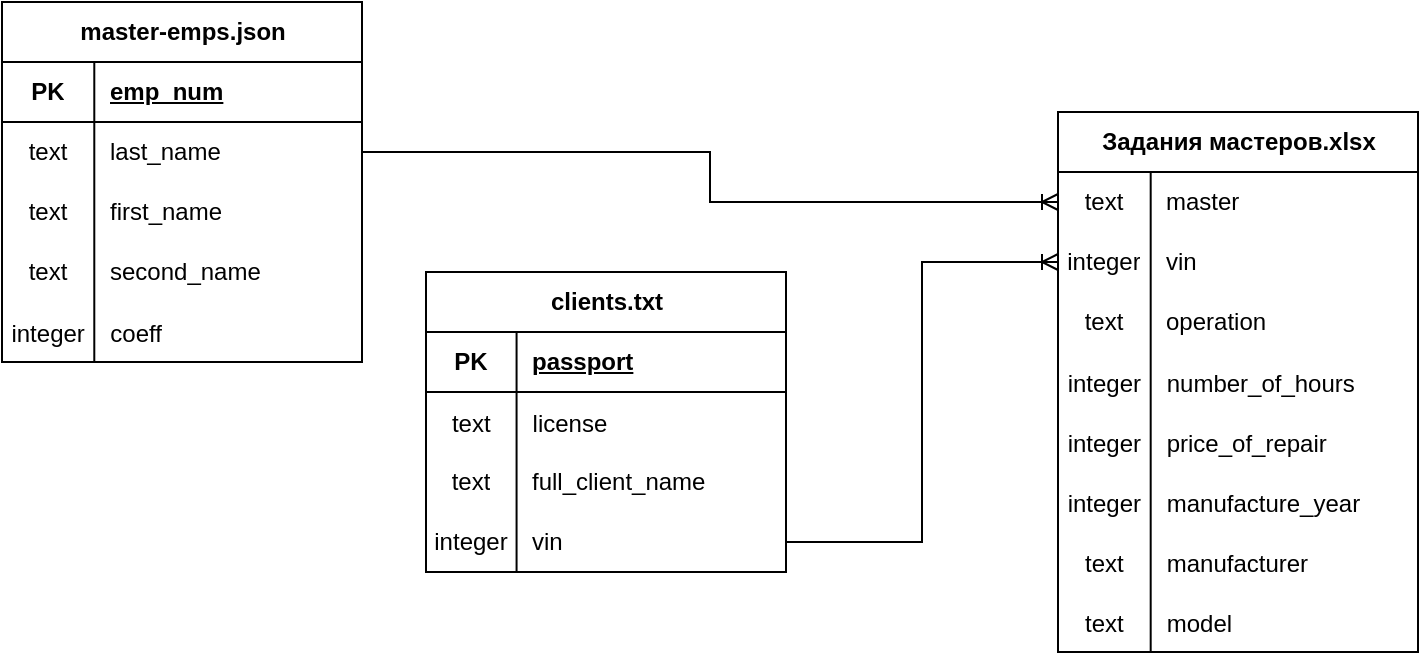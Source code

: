 <mxfile version="26.1.1">
  <diagram name="Страница — 1" id="oDpgG96rJYEBg8DNex0P">
    <mxGraphModel dx="988" dy="553" grid="0" gridSize="10" guides="1" tooltips="1" connect="1" arrows="1" fold="1" page="1" pageScale="1" pageWidth="827" pageHeight="1169" math="0" shadow="0">
      <root>
        <mxCell id="0" />
        <mxCell id="1" parent="0" />
        <mxCell id="0b7gcQ_teyY_5R-YkqwQ-1" value="master-emps.json" style="shape=table;startSize=30;container=1;collapsible=1;childLayout=tableLayout;fixedRows=1;rowLines=0;fontStyle=1;align=center;resizeLast=1;html=1;" parent="1" vertex="1">
          <mxGeometry x="50" y="15" width="180" height="180" as="geometry" />
        </mxCell>
        <mxCell id="0b7gcQ_teyY_5R-YkqwQ-2" value="" style="shape=tableRow;horizontal=0;startSize=0;swimlaneHead=0;swimlaneBody=0;fillColor=none;collapsible=0;dropTarget=0;points=[[0,0.5],[1,0.5]];portConstraint=eastwest;top=0;left=0;right=0;bottom=1;" parent="0b7gcQ_teyY_5R-YkqwQ-1" vertex="1">
          <mxGeometry y="30" width="180" height="30" as="geometry" />
        </mxCell>
        <mxCell id="0b7gcQ_teyY_5R-YkqwQ-3" value="PK" style="shape=partialRectangle;connectable=0;fillColor=none;top=0;left=0;bottom=0;right=0;fontStyle=1;overflow=hidden;whiteSpace=wrap;html=1;" parent="0b7gcQ_teyY_5R-YkqwQ-2" vertex="1">
          <mxGeometry width="46.143" height="30" as="geometry">
            <mxRectangle width="46.143" height="30" as="alternateBounds" />
          </mxGeometry>
        </mxCell>
        <mxCell id="0b7gcQ_teyY_5R-YkqwQ-4" value="emp_num" style="shape=partialRectangle;connectable=0;fillColor=none;top=0;left=0;bottom=0;right=0;align=left;spacingLeft=6;fontStyle=5;overflow=hidden;whiteSpace=wrap;html=1;" parent="0b7gcQ_teyY_5R-YkqwQ-2" vertex="1">
          <mxGeometry x="46.143" width="133.857" height="30" as="geometry">
            <mxRectangle width="133.857" height="30" as="alternateBounds" />
          </mxGeometry>
        </mxCell>
        <mxCell id="0b7gcQ_teyY_5R-YkqwQ-5" value="" style="shape=tableRow;horizontal=0;startSize=0;swimlaneHead=0;swimlaneBody=0;fillColor=none;collapsible=0;dropTarget=0;points=[[0,0.5],[1,0.5]];portConstraint=eastwest;top=0;left=0;right=0;bottom=0;" parent="0b7gcQ_teyY_5R-YkqwQ-1" vertex="1">
          <mxGeometry y="60" width="180" height="30" as="geometry" />
        </mxCell>
        <mxCell id="0b7gcQ_teyY_5R-YkqwQ-6" value="text" style="shape=partialRectangle;connectable=0;fillColor=none;top=0;left=0;bottom=0;right=0;editable=1;overflow=hidden;whiteSpace=wrap;html=1;" parent="0b7gcQ_teyY_5R-YkqwQ-5" vertex="1">
          <mxGeometry width="46.143" height="30" as="geometry">
            <mxRectangle width="46.143" height="30" as="alternateBounds" />
          </mxGeometry>
        </mxCell>
        <mxCell id="0b7gcQ_teyY_5R-YkqwQ-7" value="last_name" style="shape=partialRectangle;connectable=0;fillColor=none;top=0;left=0;bottom=0;right=0;align=left;spacingLeft=6;overflow=hidden;whiteSpace=wrap;html=1;" parent="0b7gcQ_teyY_5R-YkqwQ-5" vertex="1">
          <mxGeometry x="46.143" width="133.857" height="30" as="geometry">
            <mxRectangle width="133.857" height="30" as="alternateBounds" />
          </mxGeometry>
        </mxCell>
        <mxCell id="0b7gcQ_teyY_5R-YkqwQ-8" value="" style="shape=tableRow;horizontal=0;startSize=0;swimlaneHead=0;swimlaneBody=0;fillColor=none;collapsible=0;dropTarget=0;points=[[0,0.5],[1,0.5]];portConstraint=eastwest;top=0;left=0;right=0;bottom=0;" parent="0b7gcQ_teyY_5R-YkqwQ-1" vertex="1">
          <mxGeometry y="90" width="180" height="30" as="geometry" />
        </mxCell>
        <mxCell id="0b7gcQ_teyY_5R-YkqwQ-9" value="text" style="shape=partialRectangle;connectable=0;fillColor=none;top=0;left=0;bottom=0;right=0;editable=1;overflow=hidden;whiteSpace=wrap;html=1;" parent="0b7gcQ_teyY_5R-YkqwQ-8" vertex="1">
          <mxGeometry width="46.143" height="30" as="geometry">
            <mxRectangle width="46.143" height="30" as="alternateBounds" />
          </mxGeometry>
        </mxCell>
        <mxCell id="0b7gcQ_teyY_5R-YkqwQ-10" value="first_name" style="shape=partialRectangle;connectable=0;fillColor=none;top=0;left=0;bottom=0;right=0;align=left;spacingLeft=6;overflow=hidden;whiteSpace=wrap;html=1;" parent="0b7gcQ_teyY_5R-YkqwQ-8" vertex="1">
          <mxGeometry x="46.143" width="133.857" height="30" as="geometry">
            <mxRectangle width="133.857" height="30" as="alternateBounds" />
          </mxGeometry>
        </mxCell>
        <mxCell id="0b7gcQ_teyY_5R-YkqwQ-11" value="" style="shape=tableRow;horizontal=0;startSize=0;swimlaneHead=0;swimlaneBody=0;fillColor=none;collapsible=0;dropTarget=0;points=[[0,0.5],[1,0.5]];portConstraint=eastwest;top=0;left=0;right=0;bottom=0;" parent="0b7gcQ_teyY_5R-YkqwQ-1" vertex="1">
          <mxGeometry y="120" width="180" height="30" as="geometry" />
        </mxCell>
        <mxCell id="0b7gcQ_teyY_5R-YkqwQ-12" value="text" style="shape=partialRectangle;connectable=0;fillColor=none;top=0;left=0;bottom=0;right=0;editable=1;overflow=hidden;whiteSpace=wrap;html=1;" parent="0b7gcQ_teyY_5R-YkqwQ-11" vertex="1">
          <mxGeometry width="46.143" height="30" as="geometry">
            <mxRectangle width="46.143" height="30" as="alternateBounds" />
          </mxGeometry>
        </mxCell>
        <mxCell id="0b7gcQ_teyY_5R-YkqwQ-13" value="second_name" style="shape=partialRectangle;connectable=0;fillColor=none;top=0;left=0;bottom=0;right=0;align=left;spacingLeft=6;overflow=hidden;whiteSpace=wrap;html=1;" parent="0b7gcQ_teyY_5R-YkqwQ-11" vertex="1">
          <mxGeometry x="46.143" width="133.857" height="30" as="geometry">
            <mxRectangle width="133.857" height="30" as="alternateBounds" />
          </mxGeometry>
        </mxCell>
        <mxCell id="0b7gcQ_teyY_5R-YkqwQ-14" value="" style="shape=tableRow;horizontal=0;startSize=0;swimlaneHead=0;swimlaneBody=0;fillColor=none;collapsible=0;dropTarget=0;points=[[0,0.5],[1,0.5]];portConstraint=eastwest;top=0;left=0;right=0;bottom=0;" parent="0b7gcQ_teyY_5R-YkqwQ-1" vertex="1">
          <mxGeometry y="150" width="180" height="30" as="geometry" />
        </mxCell>
        <mxCell id="0b7gcQ_teyY_5R-YkqwQ-15" value="integer" style="shape=partialRectangle;connectable=0;fillColor=none;top=0;left=0;bottom=0;right=0;editable=1;overflow=hidden;" parent="0b7gcQ_teyY_5R-YkqwQ-14" vertex="1">
          <mxGeometry width="46.143" height="30" as="geometry">
            <mxRectangle width="46.143" height="30" as="alternateBounds" />
          </mxGeometry>
        </mxCell>
        <mxCell id="0b7gcQ_teyY_5R-YkqwQ-16" value="coeff" style="shape=partialRectangle;connectable=0;fillColor=none;top=0;left=0;bottom=0;right=0;align=left;spacingLeft=6;overflow=hidden;" parent="0b7gcQ_teyY_5R-YkqwQ-14" vertex="1">
          <mxGeometry x="46.143" width="133.857" height="30" as="geometry">
            <mxRectangle width="133.857" height="30" as="alternateBounds" />
          </mxGeometry>
        </mxCell>
        <mxCell id="0b7gcQ_teyY_5R-YkqwQ-17" value="clients.txt" style="shape=table;startSize=30;container=1;collapsible=1;childLayout=tableLayout;fixedRows=1;rowLines=0;fontStyle=1;align=center;resizeLast=1;html=1;" parent="1" vertex="1">
          <mxGeometry x="262" y="150" width="180" height="150" as="geometry" />
        </mxCell>
        <mxCell id="0b7gcQ_teyY_5R-YkqwQ-18" value="" style="shape=tableRow;horizontal=0;startSize=0;swimlaneHead=0;swimlaneBody=0;fillColor=none;collapsible=0;dropTarget=0;points=[[0,0.5],[1,0.5]];portConstraint=eastwest;top=0;left=0;right=0;bottom=1;" parent="0b7gcQ_teyY_5R-YkqwQ-17" vertex="1">
          <mxGeometry y="30" width="180" height="30" as="geometry" />
        </mxCell>
        <mxCell id="0b7gcQ_teyY_5R-YkqwQ-19" value="PK" style="shape=partialRectangle;connectable=0;fillColor=none;top=0;left=0;bottom=0;right=0;fontStyle=1;overflow=hidden;whiteSpace=wrap;html=1;" parent="0b7gcQ_teyY_5R-YkqwQ-18" vertex="1">
          <mxGeometry width="45.286" height="30" as="geometry">
            <mxRectangle width="45.286" height="30" as="alternateBounds" />
          </mxGeometry>
        </mxCell>
        <mxCell id="0b7gcQ_teyY_5R-YkqwQ-20" value="passport" style="shape=partialRectangle;connectable=0;fillColor=none;top=0;left=0;bottom=0;right=0;align=left;spacingLeft=6;fontStyle=5;overflow=hidden;whiteSpace=wrap;html=1;" parent="0b7gcQ_teyY_5R-YkqwQ-18" vertex="1">
          <mxGeometry x="45.286" width="134.714" height="30" as="geometry">
            <mxRectangle width="134.714" height="30" as="alternateBounds" />
          </mxGeometry>
        </mxCell>
        <mxCell id="k-_9ug2uf7gg5V-nw0fx-2" value="" style="shape=tableRow;horizontal=0;startSize=0;swimlaneHead=0;swimlaneBody=0;fillColor=none;collapsible=0;dropTarget=0;points=[[0,0.5],[1,0.5]];portConstraint=eastwest;top=0;left=0;right=0;bottom=0;" vertex="1" parent="0b7gcQ_teyY_5R-YkqwQ-17">
          <mxGeometry y="60" width="180" height="30" as="geometry" />
        </mxCell>
        <mxCell id="k-_9ug2uf7gg5V-nw0fx-3" value="text" style="shape=partialRectangle;connectable=0;fillColor=none;top=0;left=0;bottom=0;right=0;editable=1;overflow=hidden;" vertex="1" parent="k-_9ug2uf7gg5V-nw0fx-2">
          <mxGeometry width="45.286" height="30" as="geometry">
            <mxRectangle width="45.286" height="30" as="alternateBounds" />
          </mxGeometry>
        </mxCell>
        <mxCell id="k-_9ug2uf7gg5V-nw0fx-4" value="license" style="shape=partialRectangle;connectable=0;fillColor=none;top=0;left=0;bottom=0;right=0;align=left;spacingLeft=6;overflow=hidden;" vertex="1" parent="k-_9ug2uf7gg5V-nw0fx-2">
          <mxGeometry x="45.286" width="134.714" height="30" as="geometry">
            <mxRectangle width="134.714" height="30" as="alternateBounds" />
          </mxGeometry>
        </mxCell>
        <mxCell id="0b7gcQ_teyY_5R-YkqwQ-21" value="" style="shape=tableRow;horizontal=0;startSize=0;swimlaneHead=0;swimlaneBody=0;fillColor=none;collapsible=0;dropTarget=0;points=[[0,0.5],[1,0.5]];portConstraint=eastwest;top=0;left=0;right=0;bottom=0;" parent="0b7gcQ_teyY_5R-YkqwQ-17" vertex="1">
          <mxGeometry y="90" width="180" height="30" as="geometry" />
        </mxCell>
        <mxCell id="0b7gcQ_teyY_5R-YkqwQ-22" value="text" style="shape=partialRectangle;connectable=0;fillColor=none;top=0;left=0;bottom=0;right=0;editable=1;overflow=hidden;whiteSpace=wrap;html=1;" parent="0b7gcQ_teyY_5R-YkqwQ-21" vertex="1">
          <mxGeometry width="45.286" height="30" as="geometry">
            <mxRectangle width="45.286" height="30" as="alternateBounds" />
          </mxGeometry>
        </mxCell>
        <mxCell id="0b7gcQ_teyY_5R-YkqwQ-23" value="full_client_name" style="shape=partialRectangle;connectable=0;fillColor=none;top=0;left=0;bottom=0;right=0;align=left;spacingLeft=6;overflow=hidden;whiteSpace=wrap;html=1;" parent="0b7gcQ_teyY_5R-YkqwQ-21" vertex="1">
          <mxGeometry x="45.286" width="134.714" height="30" as="geometry">
            <mxRectangle width="134.714" height="30" as="alternateBounds" />
          </mxGeometry>
        </mxCell>
        <mxCell id="0b7gcQ_teyY_5R-YkqwQ-27" value="" style="shape=tableRow;horizontal=0;startSize=0;swimlaneHead=0;swimlaneBody=0;fillColor=none;collapsible=0;dropTarget=0;points=[[0,0.5],[1,0.5]];portConstraint=eastwest;top=0;left=0;right=0;bottom=0;" parent="0b7gcQ_teyY_5R-YkqwQ-17" vertex="1">
          <mxGeometry y="120" width="180" height="30" as="geometry" />
        </mxCell>
        <mxCell id="0b7gcQ_teyY_5R-YkqwQ-28" value="integer" style="shape=partialRectangle;connectable=0;fillColor=none;top=0;left=0;bottom=0;right=0;editable=1;overflow=hidden;whiteSpace=wrap;html=1;" parent="0b7gcQ_teyY_5R-YkqwQ-27" vertex="1">
          <mxGeometry width="45.286" height="30" as="geometry">
            <mxRectangle width="45.286" height="30" as="alternateBounds" />
          </mxGeometry>
        </mxCell>
        <mxCell id="0b7gcQ_teyY_5R-YkqwQ-29" value="vin" style="shape=partialRectangle;connectable=0;fillColor=none;top=0;left=0;bottom=0;right=0;align=left;spacingLeft=6;overflow=hidden;whiteSpace=wrap;html=1;" parent="0b7gcQ_teyY_5R-YkqwQ-27" vertex="1">
          <mxGeometry x="45.286" width="134.714" height="30" as="geometry">
            <mxRectangle width="134.714" height="30" as="alternateBounds" />
          </mxGeometry>
        </mxCell>
        <mxCell id="0b7gcQ_teyY_5R-YkqwQ-30" value="Задания мастеров.xlsx" style="shape=table;startSize=30;container=1;collapsible=1;childLayout=tableLayout;fixedRows=1;rowLines=0;fontStyle=1;align=center;resizeLast=1;html=1;" parent="1" vertex="1">
          <mxGeometry x="578" y="70" width="180" height="270" as="geometry" />
        </mxCell>
        <mxCell id="0b7gcQ_teyY_5R-YkqwQ-34" value="" style="shape=tableRow;horizontal=0;startSize=0;swimlaneHead=0;swimlaneBody=0;fillColor=none;collapsible=0;dropTarget=0;points=[[0,0.5],[1,0.5]];portConstraint=eastwest;top=0;left=0;right=0;bottom=0;" parent="0b7gcQ_teyY_5R-YkqwQ-30" vertex="1">
          <mxGeometry y="30" width="180" height="30" as="geometry" />
        </mxCell>
        <mxCell id="0b7gcQ_teyY_5R-YkqwQ-35" value="text" style="shape=partialRectangle;connectable=0;fillColor=none;top=0;left=0;bottom=0;right=0;editable=1;overflow=hidden;whiteSpace=wrap;html=1;" parent="0b7gcQ_teyY_5R-YkqwQ-34" vertex="1">
          <mxGeometry width="46.345" height="30" as="geometry">
            <mxRectangle width="46.345" height="30" as="alternateBounds" />
          </mxGeometry>
        </mxCell>
        <mxCell id="0b7gcQ_teyY_5R-YkqwQ-36" value="master" style="shape=partialRectangle;connectable=0;fillColor=none;top=0;left=0;bottom=0;right=0;align=left;spacingLeft=6;overflow=hidden;whiteSpace=wrap;html=1;" parent="0b7gcQ_teyY_5R-YkqwQ-34" vertex="1">
          <mxGeometry x="46.345" width="133.655" height="30" as="geometry">
            <mxRectangle width="133.655" height="30" as="alternateBounds" />
          </mxGeometry>
        </mxCell>
        <mxCell id="0b7gcQ_teyY_5R-YkqwQ-37" value="" style="shape=tableRow;horizontal=0;startSize=0;swimlaneHead=0;swimlaneBody=0;fillColor=none;collapsible=0;dropTarget=0;points=[[0,0.5],[1,0.5]];portConstraint=eastwest;top=0;left=0;right=0;bottom=0;" parent="0b7gcQ_teyY_5R-YkqwQ-30" vertex="1">
          <mxGeometry y="60" width="180" height="30" as="geometry" />
        </mxCell>
        <mxCell id="0b7gcQ_teyY_5R-YkqwQ-38" value="integer" style="shape=partialRectangle;connectable=0;fillColor=none;top=0;left=0;bottom=0;right=0;editable=1;overflow=hidden;whiteSpace=wrap;html=1;" parent="0b7gcQ_teyY_5R-YkqwQ-37" vertex="1">
          <mxGeometry width="46.345" height="30" as="geometry">
            <mxRectangle width="46.345" height="30" as="alternateBounds" />
          </mxGeometry>
        </mxCell>
        <mxCell id="0b7gcQ_teyY_5R-YkqwQ-39" value="vin" style="shape=partialRectangle;connectable=0;fillColor=none;top=0;left=0;bottom=0;right=0;align=left;spacingLeft=6;overflow=hidden;whiteSpace=wrap;html=1;" parent="0b7gcQ_teyY_5R-YkqwQ-37" vertex="1">
          <mxGeometry x="46.345" width="133.655" height="30" as="geometry">
            <mxRectangle width="133.655" height="30" as="alternateBounds" />
          </mxGeometry>
        </mxCell>
        <mxCell id="0b7gcQ_teyY_5R-YkqwQ-40" value="" style="shape=tableRow;horizontal=0;startSize=0;swimlaneHead=0;swimlaneBody=0;fillColor=none;collapsible=0;dropTarget=0;points=[[0,0.5],[1,0.5]];portConstraint=eastwest;top=0;left=0;right=0;bottom=0;" parent="0b7gcQ_teyY_5R-YkqwQ-30" vertex="1">
          <mxGeometry y="90" width="180" height="30" as="geometry" />
        </mxCell>
        <mxCell id="0b7gcQ_teyY_5R-YkqwQ-41" value="text" style="shape=partialRectangle;connectable=0;fillColor=none;top=0;left=0;bottom=0;right=0;editable=1;overflow=hidden;whiteSpace=wrap;html=1;" parent="0b7gcQ_teyY_5R-YkqwQ-40" vertex="1">
          <mxGeometry width="46.345" height="30" as="geometry">
            <mxRectangle width="46.345" height="30" as="alternateBounds" />
          </mxGeometry>
        </mxCell>
        <mxCell id="0b7gcQ_teyY_5R-YkqwQ-42" value="operation" style="shape=partialRectangle;connectable=0;fillColor=none;top=0;left=0;bottom=0;right=0;align=left;spacingLeft=6;overflow=hidden;whiteSpace=wrap;html=1;" parent="0b7gcQ_teyY_5R-YkqwQ-40" vertex="1">
          <mxGeometry x="46.345" width="133.655" height="30" as="geometry">
            <mxRectangle width="133.655" height="30" as="alternateBounds" />
          </mxGeometry>
        </mxCell>
        <mxCell id="0b7gcQ_teyY_5R-YkqwQ-55" value="" style="shape=tableRow;horizontal=0;startSize=0;swimlaneHead=0;swimlaneBody=0;fillColor=none;collapsible=0;dropTarget=0;points=[[0,0.5],[1,0.5]];portConstraint=eastwest;top=0;left=0;right=0;bottom=0;" parent="0b7gcQ_teyY_5R-YkqwQ-30" vertex="1">
          <mxGeometry y="120" width="180" height="30" as="geometry" />
        </mxCell>
        <mxCell id="0b7gcQ_teyY_5R-YkqwQ-56" value="integer" style="shape=partialRectangle;connectable=0;fillColor=none;top=0;left=0;bottom=0;right=0;editable=1;overflow=hidden;" parent="0b7gcQ_teyY_5R-YkqwQ-55" vertex="1">
          <mxGeometry width="46.345" height="30" as="geometry">
            <mxRectangle width="46.345" height="30" as="alternateBounds" />
          </mxGeometry>
        </mxCell>
        <mxCell id="0b7gcQ_teyY_5R-YkqwQ-57" value="number_of_hours" style="shape=partialRectangle;connectable=0;fillColor=none;top=0;left=0;bottom=0;right=0;align=left;spacingLeft=6;overflow=hidden;" parent="0b7gcQ_teyY_5R-YkqwQ-55" vertex="1">
          <mxGeometry x="46.345" width="133.655" height="30" as="geometry">
            <mxRectangle width="133.655" height="30" as="alternateBounds" />
          </mxGeometry>
        </mxCell>
        <mxCell id="0b7gcQ_teyY_5R-YkqwQ-59" value="" style="shape=tableRow;horizontal=0;startSize=0;swimlaneHead=0;swimlaneBody=0;fillColor=none;collapsible=0;dropTarget=0;points=[[0,0.5],[1,0.5]];portConstraint=eastwest;top=0;left=0;right=0;bottom=0;" parent="0b7gcQ_teyY_5R-YkqwQ-30" vertex="1">
          <mxGeometry y="150" width="180" height="30" as="geometry" />
        </mxCell>
        <mxCell id="0b7gcQ_teyY_5R-YkqwQ-60" value="integer" style="shape=partialRectangle;connectable=0;fillColor=none;top=0;left=0;bottom=0;right=0;editable=1;overflow=hidden;" parent="0b7gcQ_teyY_5R-YkqwQ-59" vertex="1">
          <mxGeometry width="46.345" height="30" as="geometry">
            <mxRectangle width="46.345" height="30" as="alternateBounds" />
          </mxGeometry>
        </mxCell>
        <mxCell id="0b7gcQ_teyY_5R-YkqwQ-61" value="price_of_repair" style="shape=partialRectangle;connectable=0;fillColor=none;top=0;left=0;bottom=0;right=0;align=left;spacingLeft=6;overflow=hidden;" parent="0b7gcQ_teyY_5R-YkqwQ-59" vertex="1">
          <mxGeometry x="46.345" width="133.655" height="30" as="geometry">
            <mxRectangle width="133.655" height="30" as="alternateBounds" />
          </mxGeometry>
        </mxCell>
        <mxCell id="0b7gcQ_teyY_5R-YkqwQ-62" value="" style="shape=tableRow;horizontal=0;startSize=0;swimlaneHead=0;swimlaneBody=0;fillColor=none;collapsible=0;dropTarget=0;points=[[0,0.5],[1,0.5]];portConstraint=eastwest;top=0;left=0;right=0;bottom=0;" parent="0b7gcQ_teyY_5R-YkqwQ-30" vertex="1">
          <mxGeometry y="180" width="180" height="30" as="geometry" />
        </mxCell>
        <mxCell id="0b7gcQ_teyY_5R-YkqwQ-63" value="integer" style="shape=partialRectangle;connectable=0;fillColor=none;top=0;left=0;bottom=0;right=0;editable=1;overflow=hidden;" parent="0b7gcQ_teyY_5R-YkqwQ-62" vertex="1">
          <mxGeometry width="46.345" height="30" as="geometry">
            <mxRectangle width="46.345" height="30" as="alternateBounds" />
          </mxGeometry>
        </mxCell>
        <mxCell id="0b7gcQ_teyY_5R-YkqwQ-64" value="manufacture_year" style="shape=partialRectangle;connectable=0;fillColor=none;top=0;left=0;bottom=0;right=0;align=left;spacingLeft=6;overflow=hidden;" parent="0b7gcQ_teyY_5R-YkqwQ-62" vertex="1">
          <mxGeometry x="46.345" width="133.655" height="30" as="geometry">
            <mxRectangle width="133.655" height="30" as="alternateBounds" />
          </mxGeometry>
        </mxCell>
        <mxCell id="0b7gcQ_teyY_5R-YkqwQ-65" value="" style="shape=tableRow;horizontal=0;startSize=0;swimlaneHead=0;swimlaneBody=0;fillColor=none;collapsible=0;dropTarget=0;points=[[0,0.5],[1,0.5]];portConstraint=eastwest;top=0;left=0;right=0;bottom=0;" parent="0b7gcQ_teyY_5R-YkqwQ-30" vertex="1">
          <mxGeometry y="210" width="180" height="30" as="geometry" />
        </mxCell>
        <mxCell id="0b7gcQ_teyY_5R-YkqwQ-66" value="text" style="shape=partialRectangle;connectable=0;fillColor=none;top=0;left=0;bottom=0;right=0;editable=1;overflow=hidden;" parent="0b7gcQ_teyY_5R-YkqwQ-65" vertex="1">
          <mxGeometry width="46.345" height="30" as="geometry">
            <mxRectangle width="46.345" height="30" as="alternateBounds" />
          </mxGeometry>
        </mxCell>
        <mxCell id="0b7gcQ_teyY_5R-YkqwQ-67" value="manufacturer" style="shape=partialRectangle;connectable=0;fillColor=none;top=0;left=0;bottom=0;right=0;align=left;spacingLeft=6;overflow=hidden;" parent="0b7gcQ_teyY_5R-YkqwQ-65" vertex="1">
          <mxGeometry x="46.345" width="133.655" height="30" as="geometry">
            <mxRectangle width="133.655" height="30" as="alternateBounds" />
          </mxGeometry>
        </mxCell>
        <mxCell id="0b7gcQ_teyY_5R-YkqwQ-68" value="" style="shape=tableRow;horizontal=0;startSize=0;swimlaneHead=0;swimlaneBody=0;fillColor=none;collapsible=0;dropTarget=0;points=[[0,0.5],[1,0.5]];portConstraint=eastwest;top=0;left=0;right=0;bottom=0;" parent="0b7gcQ_teyY_5R-YkqwQ-30" vertex="1">
          <mxGeometry y="240" width="180" height="30" as="geometry" />
        </mxCell>
        <mxCell id="0b7gcQ_teyY_5R-YkqwQ-69" value="text" style="shape=partialRectangle;connectable=0;fillColor=none;top=0;left=0;bottom=0;right=0;editable=1;overflow=hidden;" parent="0b7gcQ_teyY_5R-YkqwQ-68" vertex="1">
          <mxGeometry width="46.345" height="30" as="geometry">
            <mxRectangle width="46.345" height="30" as="alternateBounds" />
          </mxGeometry>
        </mxCell>
        <mxCell id="0b7gcQ_teyY_5R-YkqwQ-70" value="model" style="shape=partialRectangle;connectable=0;fillColor=none;top=0;left=0;bottom=0;right=0;align=left;spacingLeft=6;overflow=hidden;" parent="0b7gcQ_teyY_5R-YkqwQ-68" vertex="1">
          <mxGeometry x="46.345" width="133.655" height="30" as="geometry">
            <mxRectangle width="133.655" height="30" as="alternateBounds" />
          </mxGeometry>
        </mxCell>
        <mxCell id="0b7gcQ_teyY_5R-YkqwQ-71" value="" style="edgeStyle=orthogonalEdgeStyle;fontSize=12;html=1;endArrow=ERoneToMany;rounded=0;entryX=0;entryY=0.5;entryDx=0;entryDy=0;exitX=1;exitY=0.5;exitDx=0;exitDy=0;" parent="1" source="0b7gcQ_teyY_5R-YkqwQ-5" target="0b7gcQ_teyY_5R-YkqwQ-34" edge="1">
          <mxGeometry width="100" height="100" relative="1" as="geometry">
            <mxPoint x="358" y="104" as="sourcePoint" />
            <mxPoint x="458" y="4" as="targetPoint" />
          </mxGeometry>
        </mxCell>
        <mxCell id="0b7gcQ_teyY_5R-YkqwQ-72" value="" style="edgeStyle=orthogonalEdgeStyle;fontSize=12;html=1;endArrow=ERoneToMany;rounded=0;exitX=1;exitY=0.5;exitDx=0;exitDy=0;" parent="1" source="0b7gcQ_teyY_5R-YkqwQ-27" target="0b7gcQ_teyY_5R-YkqwQ-37" edge="1">
          <mxGeometry width="100" height="100" relative="1" as="geometry">
            <mxPoint x="268" y="446" as="sourcePoint" />
            <mxPoint x="368" y="346" as="targetPoint" />
          </mxGeometry>
        </mxCell>
      </root>
    </mxGraphModel>
  </diagram>
</mxfile>
